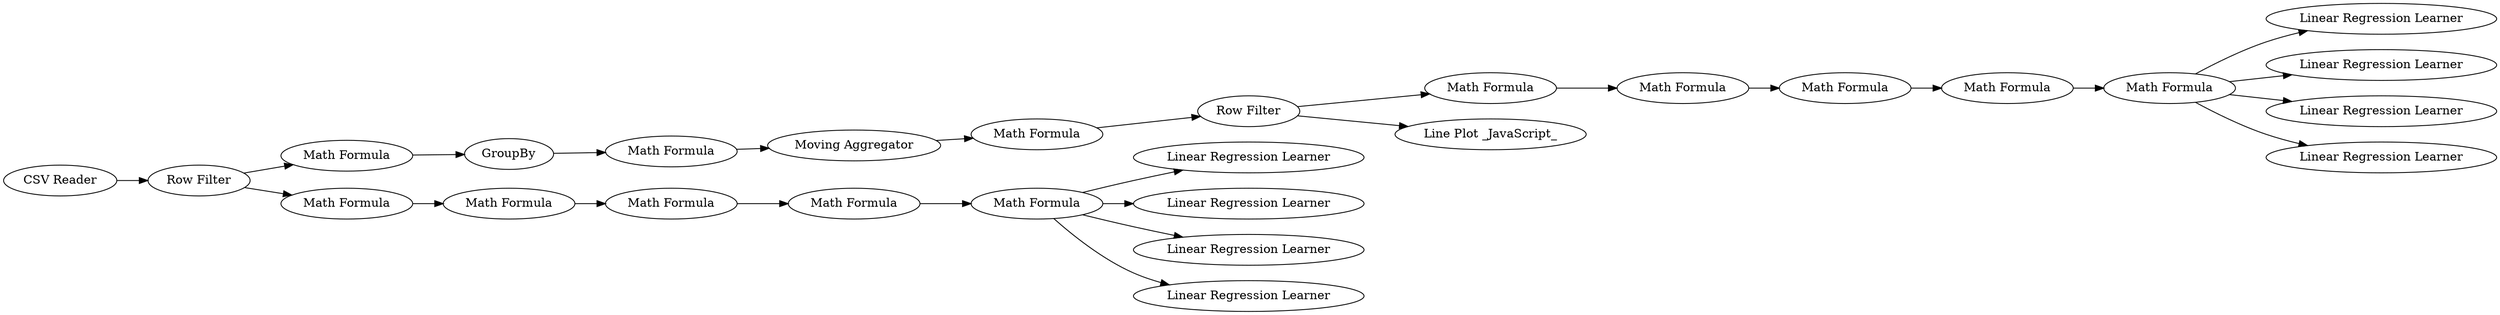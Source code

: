 digraph {
	"8419459840385672043_11" [label="Linear Regression Learner"]
	"8419459840385672043_10" [label="Linear Regression Learner"]
	"8419459840385672043_9" [label="Linear Regression Learner"]
	"8419459840385672043_16" [label="Math Formula"]
	"8419459840385672043_4" [label="Math Formula"]
	"8419459840385672043_12" [label="Math Formula"]
	"8419459840385672043_8" [label="Linear Regression Learner"]
	"8419459840385672043_26" [label="Linear Regression Learner"]
	"8419459840385672043_3" [label="Math Formula"]
	"8419459840385672043_5" [label="Math Formula"]
	"8419459840385672043_14" [label="Math Formula"]
	"8419459840385672043_21" [label="Math Formula"]
	"8419459840385672043_19" [label="Math Formula"]
	"8419459840385672043_1" [label="CSV Reader"]
	"8419459840385672043_6" [label="Math Formula"]
	"8419459840385672043_23" [label="Math Formula"]
	"8419459840385672043_24" [label="Linear Regression Learner"]
	"8419459840385672043_27" [label="Linear Regression Learner"]
	"8419459840385672043_20" [label="Math Formula"]
	"8419459840385672043_17" [label="Row Filter"]
	"8419459840385672043_2" [label="Row Filter"]
	"8419459840385672043_15" [label="Moving Aggregator"]
	"8419459840385672043_25" [label="Linear Regression Learner"]
	"8419459840385672043_18" [label="Line Plot _JavaScript_"]
	"8419459840385672043_7" [label="Math Formula"]
	"8419459840385672043_22" [label="Math Formula"]
	"8419459840385672043_13" [label=GroupBy]
	"8419459840385672043_14" -> "8419459840385672043_15"
	"8419459840385672043_2" -> "8419459840385672043_3"
	"8419459840385672043_15" -> "8419459840385672043_16"
	"8419459840385672043_6" -> "8419459840385672043_7"
	"8419459840385672043_5" -> "8419459840385672043_6"
	"8419459840385672043_23" -> "8419459840385672043_26"
	"8419459840385672043_23" -> "8419459840385672043_27"
	"8419459840385672043_4" -> "8419459840385672043_5"
	"8419459840385672043_13" -> "8419459840385672043_14"
	"8419459840385672043_19" -> "8419459840385672043_20"
	"8419459840385672043_7" -> "8419459840385672043_9"
	"8419459840385672043_16" -> "8419459840385672043_17"
	"8419459840385672043_23" -> "8419459840385672043_25"
	"8419459840385672043_12" -> "8419459840385672043_13"
	"8419459840385672043_21" -> "8419459840385672043_22"
	"8419459840385672043_17" -> "8419459840385672043_18"
	"8419459840385672043_7" -> "8419459840385672043_11"
	"8419459840385672043_22" -> "8419459840385672043_23"
	"8419459840385672043_3" -> "8419459840385672043_4"
	"8419459840385672043_7" -> "8419459840385672043_10"
	"8419459840385672043_23" -> "8419459840385672043_24"
	"8419459840385672043_2" -> "8419459840385672043_12"
	"8419459840385672043_20" -> "8419459840385672043_21"
	"8419459840385672043_7" -> "8419459840385672043_8"
	"8419459840385672043_1" -> "8419459840385672043_2"
	"8419459840385672043_17" -> "8419459840385672043_19"
	rankdir=LR
}
